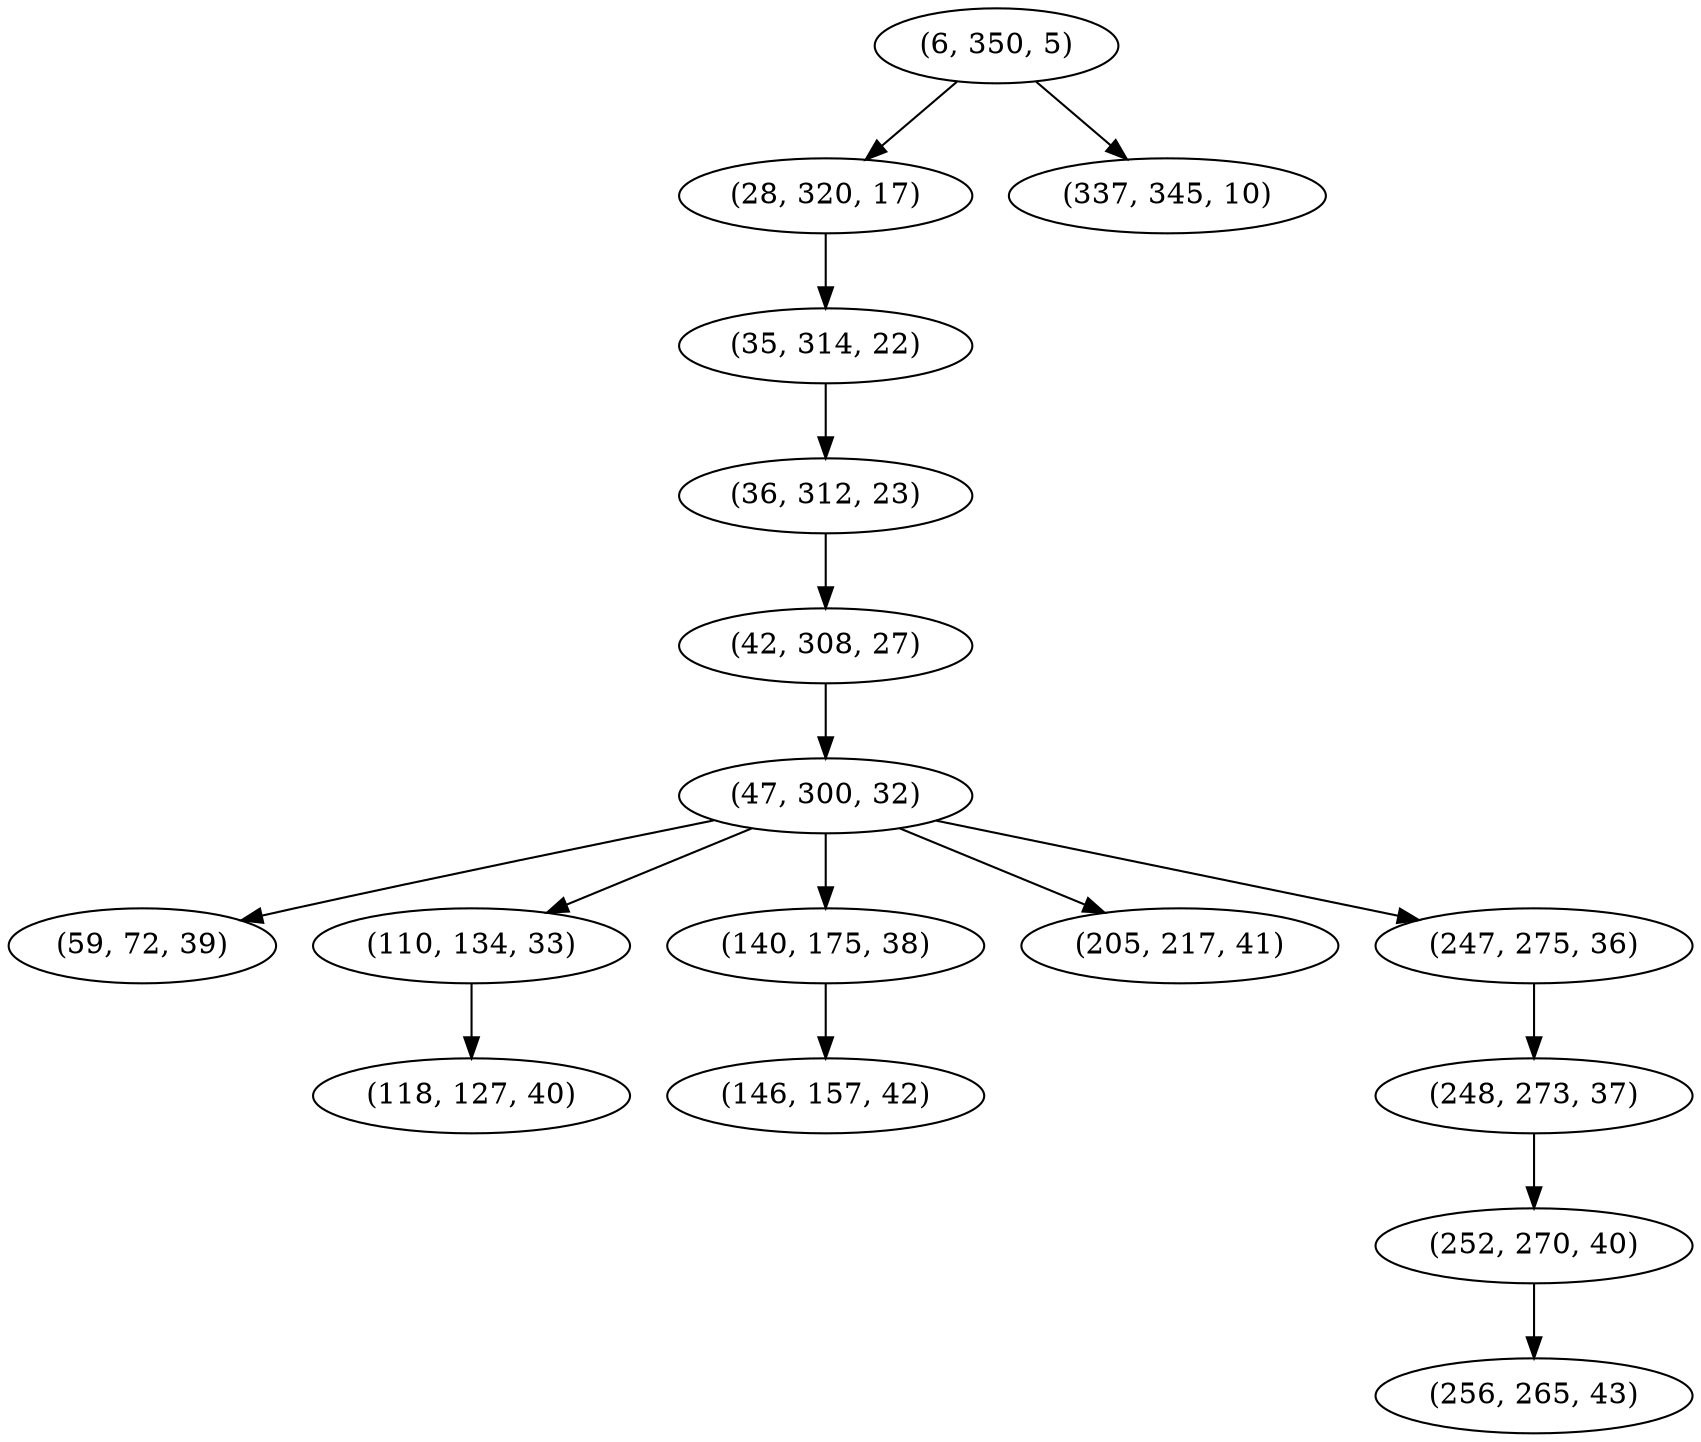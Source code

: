 digraph tree {
    "(6, 350, 5)";
    "(28, 320, 17)";
    "(35, 314, 22)";
    "(36, 312, 23)";
    "(42, 308, 27)";
    "(47, 300, 32)";
    "(59, 72, 39)";
    "(110, 134, 33)";
    "(118, 127, 40)";
    "(140, 175, 38)";
    "(146, 157, 42)";
    "(205, 217, 41)";
    "(247, 275, 36)";
    "(248, 273, 37)";
    "(252, 270, 40)";
    "(256, 265, 43)";
    "(337, 345, 10)";
    "(6, 350, 5)" -> "(28, 320, 17)";
    "(6, 350, 5)" -> "(337, 345, 10)";
    "(28, 320, 17)" -> "(35, 314, 22)";
    "(35, 314, 22)" -> "(36, 312, 23)";
    "(36, 312, 23)" -> "(42, 308, 27)";
    "(42, 308, 27)" -> "(47, 300, 32)";
    "(47, 300, 32)" -> "(59, 72, 39)";
    "(47, 300, 32)" -> "(110, 134, 33)";
    "(47, 300, 32)" -> "(140, 175, 38)";
    "(47, 300, 32)" -> "(205, 217, 41)";
    "(47, 300, 32)" -> "(247, 275, 36)";
    "(110, 134, 33)" -> "(118, 127, 40)";
    "(140, 175, 38)" -> "(146, 157, 42)";
    "(247, 275, 36)" -> "(248, 273, 37)";
    "(248, 273, 37)" -> "(252, 270, 40)";
    "(252, 270, 40)" -> "(256, 265, 43)";
}
